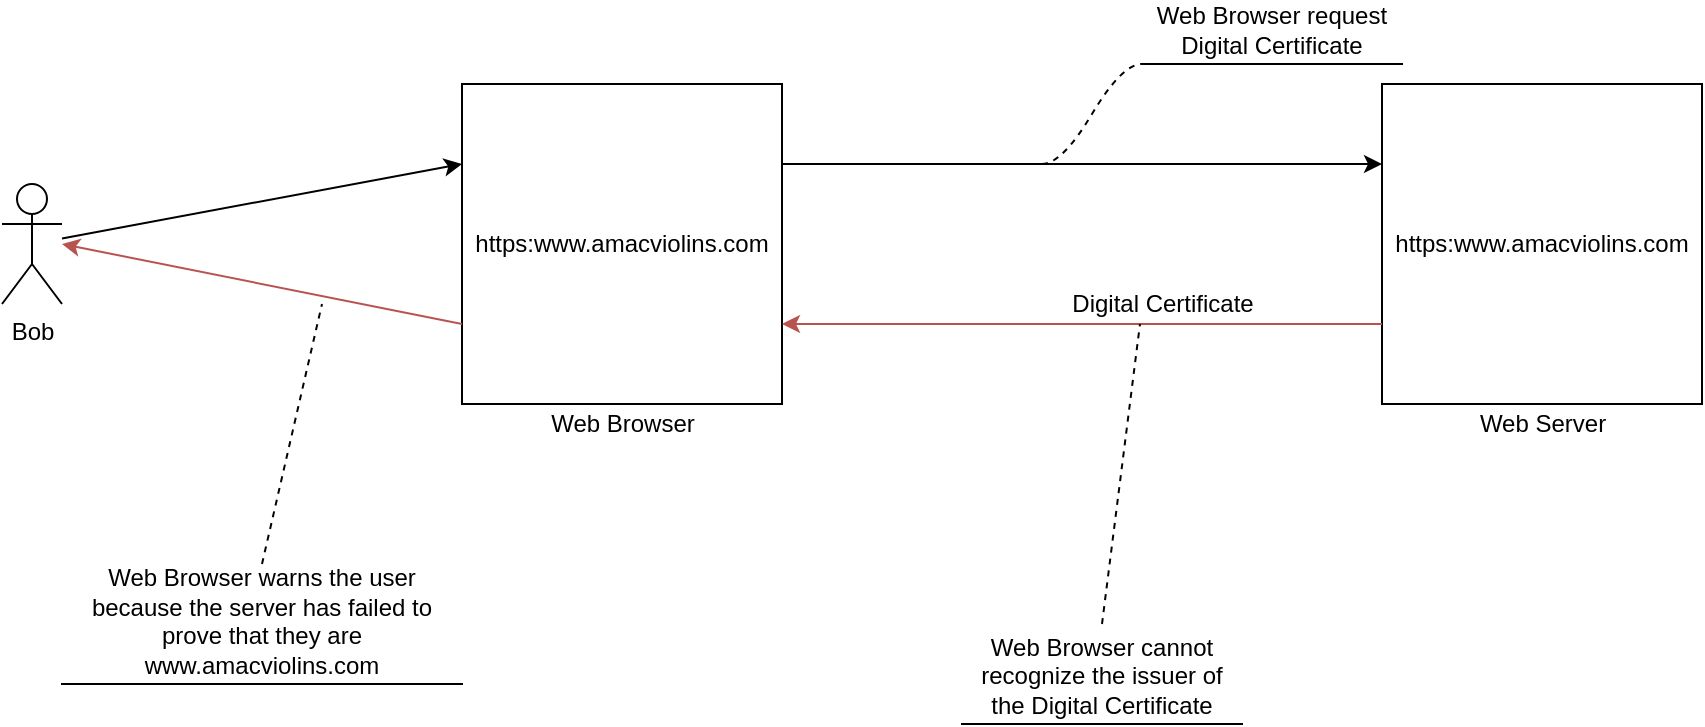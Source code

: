 <mxfile version="12.6.4" type="github">
  <diagram id="1pkOPD2tN872ybyZ4b0a" name="Page-1">
    <mxGraphModel dx="1422" dy="794" grid="1" gridSize="10" guides="1" tooltips="1" connect="1" arrows="1" fold="1" page="1" pageScale="1" pageWidth="1169" pageHeight="827" math="0" shadow="0">
      <root>
        <mxCell id="0"/>
        <mxCell id="1" parent="0"/>
        <mxCell id="3GT3_tIaPKossPLVTqcz-1" value="Bob" style="shape=umlActor;verticalLabelPosition=bottom;labelBackgroundColor=#ffffff;verticalAlign=top;html=1;outlineConnect=0;" vertex="1" parent="1">
          <mxGeometry x="50" y="120" width="30" height="60" as="geometry"/>
        </mxCell>
        <mxCell id="3GT3_tIaPKossPLVTqcz-2" value="https:www.amacviolins.com" style="whiteSpace=wrap;html=1;aspect=fixed;" vertex="1" parent="1">
          <mxGeometry x="280" y="70" width="160" height="160" as="geometry"/>
        </mxCell>
        <mxCell id="3GT3_tIaPKossPLVTqcz-3" value="https:www.amacviolins.com" style="whiteSpace=wrap;html=1;aspect=fixed;" vertex="1" parent="1">
          <mxGeometry x="740" y="70" width="160" height="160" as="geometry"/>
        </mxCell>
        <mxCell id="3GT3_tIaPKossPLVTqcz-4" value="Web Browser" style="text;html=1;align=center;verticalAlign=middle;resizable=0;points=[];autosize=1;" vertex="1" parent="1">
          <mxGeometry x="315" y="230" width="90" height="20" as="geometry"/>
        </mxCell>
        <mxCell id="3GT3_tIaPKossPLVTqcz-5" value="Web Server" style="text;html=1;align=center;verticalAlign=middle;resizable=0;points=[];autosize=1;" vertex="1" parent="1">
          <mxGeometry x="780" y="230" width="80" height="20" as="geometry"/>
        </mxCell>
        <mxCell id="3GT3_tIaPKossPLVTqcz-6" value="" style="endArrow=classic;html=1;entryX=0;entryY=0.25;entryDx=0;entryDy=0;exitX=1;exitY=0.25;exitDx=0;exitDy=0;" edge="1" parent="1" source="3GT3_tIaPKossPLVTqcz-2" target="3GT3_tIaPKossPLVTqcz-3">
          <mxGeometry width="50" height="50" relative="1" as="geometry">
            <mxPoint x="180" y="320" as="sourcePoint"/>
            <mxPoint x="230" y="270" as="targetPoint"/>
          </mxGeometry>
        </mxCell>
        <mxCell id="3GT3_tIaPKossPLVTqcz-7" value="Web Browser request Digital Certificate" style="whiteSpace=wrap;html=1;shape=partialRectangle;top=0;left=0;bottom=1;right=0;points=[[0,1],[1,1]];strokeColor=#000000;fillColor=none;align=center;verticalAlign=bottom;routingCenterY=0.5;snapToPoint=1;container=1;recursiveResize=0;autosize=1;treeFolding=1;treeMoving=1;" vertex="1" parent="1">
          <mxGeometry x="620" y="40" width="130" height="20" as="geometry"/>
        </mxCell>
        <mxCell id="3GT3_tIaPKossPLVTqcz-8" value="" style="edgeStyle=entityRelationEdgeStyle;startArrow=none;endArrow=none;segment=10;curved=1;dashed=1;" edge="1" target="3GT3_tIaPKossPLVTqcz-7" parent="1">
          <mxGeometry relative="1" as="geometry">
            <mxPoint x="570" y="110" as="sourcePoint"/>
          </mxGeometry>
        </mxCell>
        <mxCell id="3GT3_tIaPKossPLVTqcz-9" value="" style="endArrow=classic;html=1;entryX=1;entryY=0.75;entryDx=0;entryDy=0;exitX=0;exitY=0.75;exitDx=0;exitDy=0;fillColor=#f8cecc;strokeColor=#b85450;" edge="1" parent="1" source="3GT3_tIaPKossPLVTqcz-3" target="3GT3_tIaPKossPLVTqcz-2">
          <mxGeometry width="50" height="50" relative="1" as="geometry">
            <mxPoint x="180" y="320" as="sourcePoint"/>
            <mxPoint x="230" y="270" as="targetPoint"/>
          </mxGeometry>
        </mxCell>
        <mxCell id="3GT3_tIaPKossPLVTqcz-10" value="Digital Certificate" style="text;html=1;align=center;verticalAlign=middle;resizable=0;points=[];autosize=1;" vertex="1" parent="1">
          <mxGeometry x="575" y="170" width="110" height="20" as="geometry"/>
        </mxCell>
        <mxCell id="3GT3_tIaPKossPLVTqcz-11" value="Web Browser cannot recognize the issuer of the Digital Certificate" style="whiteSpace=wrap;html=1;shape=partialRectangle;top=0;left=0;bottom=1;right=0;points=[[0,1],[1,1]];strokeColor=#000000;fillColor=none;align=center;verticalAlign=bottom;routingCenterY=0.5;snapToPoint=1;container=1;recursiveResize=0;autosize=1;treeFolding=1;treeMoving=1;" vertex="1" parent="1">
          <mxGeometry x="530" y="370" width="140" height="20" as="geometry"/>
        </mxCell>
        <mxCell id="3GT3_tIaPKossPLVTqcz-13" value="" style="endArrow=classic;html=1;entryX=0;entryY=0.25;entryDx=0;entryDy=0;" edge="1" parent="1" source="3GT3_tIaPKossPLVTqcz-1" target="3GT3_tIaPKossPLVTqcz-2">
          <mxGeometry width="50" height="50" relative="1" as="geometry">
            <mxPoint x="50" y="460" as="sourcePoint"/>
            <mxPoint x="100" y="410" as="targetPoint"/>
          </mxGeometry>
        </mxCell>
        <mxCell id="3GT3_tIaPKossPLVTqcz-14" value="" style="endArrow=classic;html=1;exitX=0;exitY=0.75;exitDx=0;exitDy=0;fillColor=#f8cecc;strokeColor=#b85450;" edge="1" parent="1" source="3GT3_tIaPKossPLVTqcz-2">
          <mxGeometry width="50" height="50" relative="1" as="geometry">
            <mxPoint x="50" y="460" as="sourcePoint"/>
            <mxPoint x="80" y="150" as="targetPoint"/>
          </mxGeometry>
        </mxCell>
        <mxCell id="3GT3_tIaPKossPLVTqcz-15" value="Web Browser warns the user because the server has failed to prove that they are www.amacviolins.com" style="whiteSpace=wrap;html=1;shape=partialRectangle;top=0;left=0;bottom=1;right=0;points=[[0,1],[1,1]];strokeColor=#000000;fillColor=none;align=center;verticalAlign=bottom;routingCenterY=0.5;snapToPoint=1;container=1;recursiveResize=0;autosize=1;treeFolding=1;treeMoving=1;" vertex="1" parent="1">
          <mxGeometry x="80" y="350" width="200" height="20" as="geometry"/>
        </mxCell>
        <mxCell id="3GT3_tIaPKossPLVTqcz-16" value="" style="endArrow=none;dashed=1;html=1;" edge="1" parent="1">
          <mxGeometry width="50" height="50" relative="1" as="geometry">
            <mxPoint x="180" y="310" as="sourcePoint"/>
            <mxPoint x="210" y="180" as="targetPoint"/>
          </mxGeometry>
        </mxCell>
        <mxCell id="3GT3_tIaPKossPLVTqcz-17" value="" style="endArrow=none;dashed=1;html=1;entryX=0.4;entryY=1;entryDx=0;entryDy=0;entryPerimeter=0;" edge="1" parent="1" target="3GT3_tIaPKossPLVTqcz-10">
          <mxGeometry width="50" height="50" relative="1" as="geometry">
            <mxPoint x="600" y="340" as="sourcePoint"/>
            <mxPoint x="619" y="200" as="targetPoint"/>
          </mxGeometry>
        </mxCell>
      </root>
    </mxGraphModel>
  </diagram>
</mxfile>

